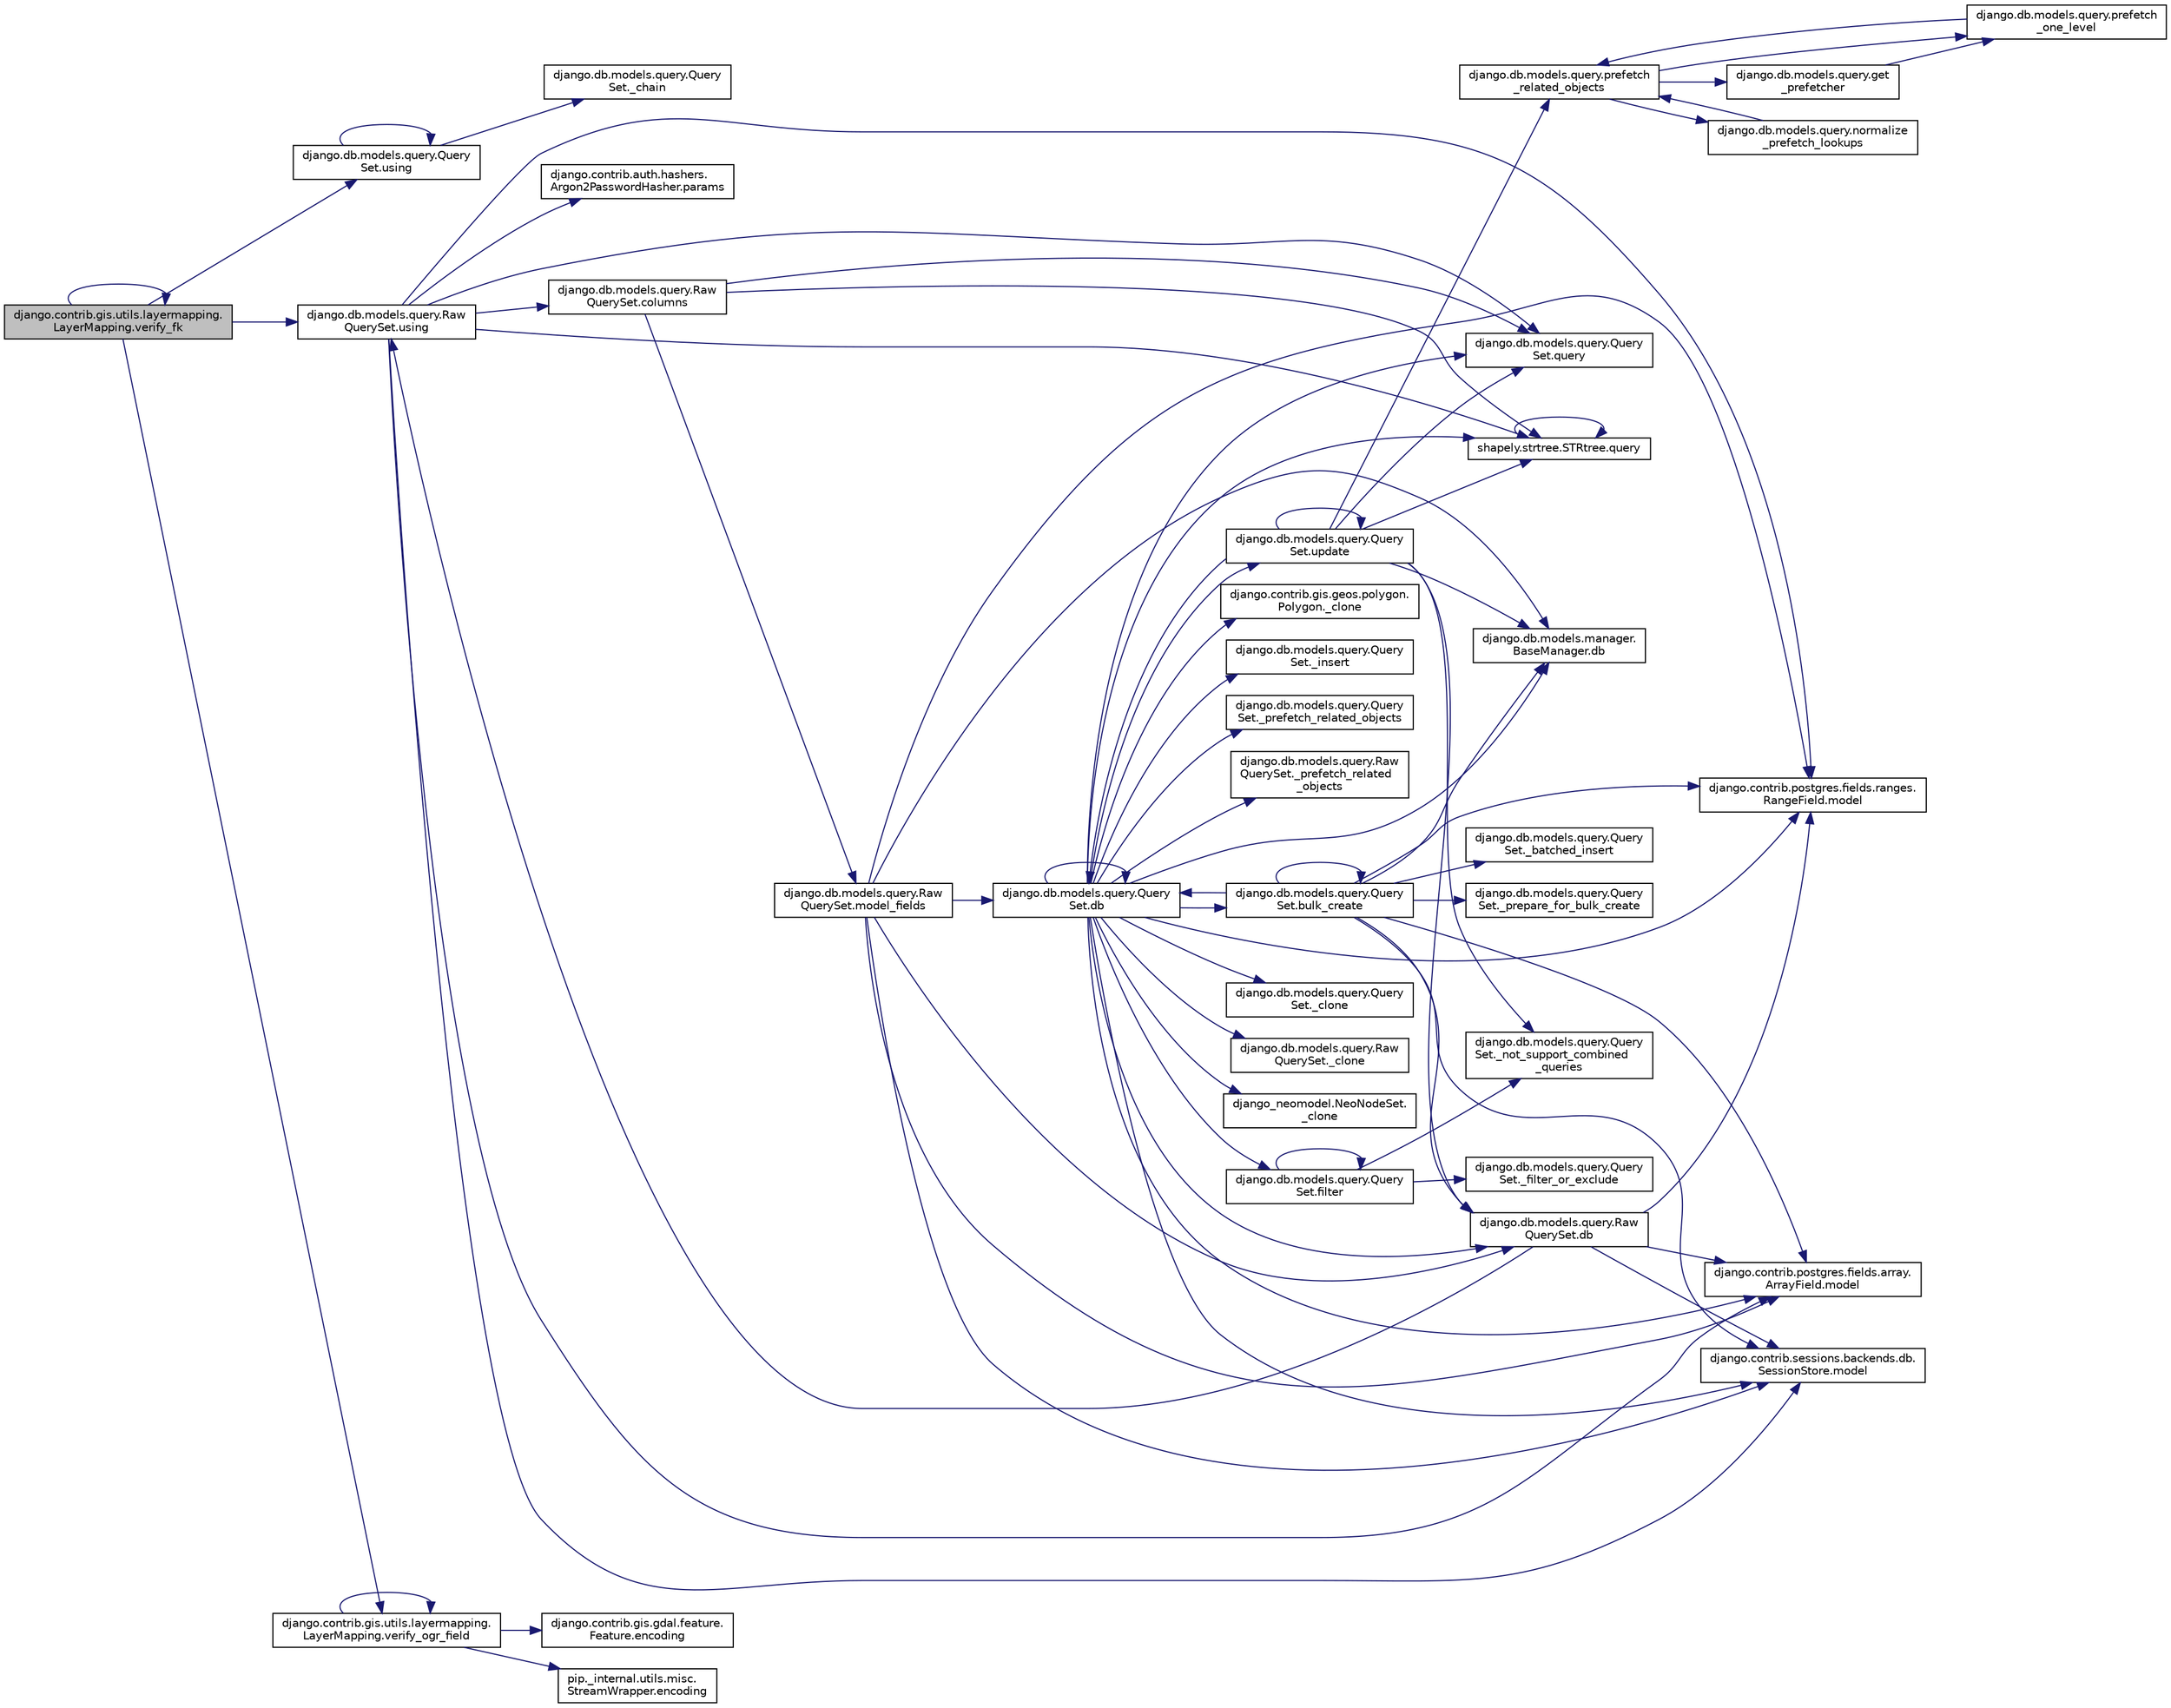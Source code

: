 digraph "django.contrib.gis.utils.layermapping.LayerMapping.verify_fk"
{
 // LATEX_PDF_SIZE
  edge [fontname="Helvetica",fontsize="10",labelfontname="Helvetica",labelfontsize="10"];
  node [fontname="Helvetica",fontsize="10",shape=record];
  rankdir="LR";
  Node1 [label="django.contrib.gis.utils.layermapping.\lLayerMapping.verify_fk",height=0.2,width=0.4,color="black", fillcolor="grey75", style="filled", fontcolor="black",tooltip=" "];
  Node1 -> Node2 [color="midnightblue",fontsize="10",style="solid",fontname="Helvetica"];
  Node2 [label="django.db.models.query.Query\lSet.using",height=0.2,width=0.4,color="black", fillcolor="white", style="filled",URL="$dd/d94/classdjango_1_1db_1_1models_1_1query_1_1_query_set.html#a3c9770d6b607ec95792def72f033b84e",tooltip=" "];
  Node2 -> Node3 [color="midnightblue",fontsize="10",style="solid",fontname="Helvetica"];
  Node3 [label="django.db.models.query.Query\lSet._chain",height=0.2,width=0.4,color="black", fillcolor="white", style="filled",URL="$dd/d94/classdjango_1_1db_1_1models_1_1query_1_1_query_set.html#a7e1b5806921e30da5ca203c9d1d4c2d5",tooltip=" "];
  Node2 -> Node2 [color="midnightblue",fontsize="10",style="solid",fontname="Helvetica"];
  Node1 -> Node4 [color="midnightblue",fontsize="10",style="solid",fontname="Helvetica"];
  Node4 [label="django.db.models.query.Raw\lQuerySet.using",height=0.2,width=0.4,color="black", fillcolor="white", style="filled",URL="$dd/d2c/classdjango_1_1db_1_1models_1_1query_1_1_raw_query_set.html#afa00103e6226cdc35f5de06b29379004",tooltip=" "];
  Node4 -> Node5 [color="midnightblue",fontsize="10",style="solid",fontname="Helvetica"];
  Node5 [label="django.db.models.query.Raw\lQuerySet.columns",height=0.2,width=0.4,color="black", fillcolor="white", style="filled",URL="$dd/d2c/classdjango_1_1db_1_1models_1_1query_1_1_raw_query_set.html#a8c630d112eb4cf03c177fefa60061ec3",tooltip=" "];
  Node5 -> Node6 [color="midnightblue",fontsize="10",style="solid",fontname="Helvetica"];
  Node6 [label="django.db.models.query.Raw\lQuerySet.model_fields",height=0.2,width=0.4,color="black", fillcolor="white", style="filled",URL="$dd/d2c/classdjango_1_1db_1_1models_1_1query_1_1_raw_query_set.html#ad16483dd2142258da490a82c56f40895",tooltip=" "];
  Node6 -> Node7 [color="midnightblue",fontsize="10",style="solid",fontname="Helvetica"];
  Node7 [label="django.db.models.manager.\lBaseManager.db",height=0.2,width=0.4,color="black", fillcolor="white", style="filled",URL="$d1/d1c/classdjango_1_1db_1_1models_1_1manager_1_1_base_manager.html#a9891c7493e786de35084e74b08c82f33",tooltip=" "];
  Node6 -> Node8 [color="midnightblue",fontsize="10",style="solid",fontname="Helvetica"];
  Node8 [label="django.db.models.query.Query\lSet.db",height=0.2,width=0.4,color="black", fillcolor="white", style="filled",URL="$dd/d94/classdjango_1_1db_1_1models_1_1query_1_1_query_set.html#a5b0de9da0ddb65ea32df950fdbbdf2c5",tooltip=" "];
  Node8 -> Node9 [color="midnightblue",fontsize="10",style="solid",fontname="Helvetica"];
  Node9 [label="django.db.models.query.Query\lSet._clone",height=0.2,width=0.4,color="black", fillcolor="white", style="filled",URL="$dd/d94/classdjango_1_1db_1_1models_1_1query_1_1_query_set.html#a1119a4a787bdcd488586c2e4142b933d",tooltip=" "];
  Node8 -> Node10 [color="midnightblue",fontsize="10",style="solid",fontname="Helvetica"];
  Node10 [label="django.db.models.query.Raw\lQuerySet._clone",height=0.2,width=0.4,color="black", fillcolor="white", style="filled",URL="$dd/d2c/classdjango_1_1db_1_1models_1_1query_1_1_raw_query_set.html#a3ef7a57554324df74f64deaee5a90b2d",tooltip=" "];
  Node8 -> Node11 [color="midnightblue",fontsize="10",style="solid",fontname="Helvetica"];
  Node11 [label="django_neomodel.NeoNodeSet.\l_clone",height=0.2,width=0.4,color="black", fillcolor="white", style="filled",URL="$d0/d61/classdjango__neomodel_1_1_neo_node_set.html#a56ae1f38bedda296e1c83267cff86cda",tooltip=" "];
  Node8 -> Node12 [color="midnightblue",fontsize="10",style="solid",fontname="Helvetica"];
  Node12 [label="django.contrib.gis.geos.polygon.\lPolygon._clone",height=0.2,width=0.4,color="black", fillcolor="white", style="filled",URL="$db/d1d/classdjango_1_1contrib_1_1gis_1_1geos_1_1polygon_1_1_polygon.html#a38395a86a6c44df2506600e6135c568f",tooltip=" "];
  Node8 -> Node13 [color="midnightblue",fontsize="10",style="solid",fontname="Helvetica"];
  Node13 [label="django.db.models.query.Query\lSet._insert",height=0.2,width=0.4,color="black", fillcolor="white", style="filled",URL="$dd/d94/classdjango_1_1db_1_1models_1_1query_1_1_query_set.html#ae4d271a8b8fedfd346d067437e1f96a4",tooltip=" "];
  Node8 -> Node14 [color="midnightblue",fontsize="10",style="solid",fontname="Helvetica"];
  Node14 [label="django.db.models.query.Query\lSet._prefetch_related_objects",height=0.2,width=0.4,color="black", fillcolor="white", style="filled",URL="$dd/d94/classdjango_1_1db_1_1models_1_1query_1_1_query_set.html#a29190d567a1cc7e39bc6dfb2352e1b33",tooltip=" "];
  Node8 -> Node15 [color="midnightblue",fontsize="10",style="solid",fontname="Helvetica"];
  Node15 [label="django.db.models.query.Raw\lQuerySet._prefetch_related\l_objects",height=0.2,width=0.4,color="black", fillcolor="white", style="filled",URL="$dd/d2c/classdjango_1_1db_1_1models_1_1query_1_1_raw_query_set.html#a609650a46c3d364771a3f0848fa30fcf",tooltip=" "];
  Node8 -> Node16 [color="midnightblue",fontsize="10",style="solid",fontname="Helvetica"];
  Node16 [label="django.db.models.query.Query\lSet.bulk_create",height=0.2,width=0.4,color="black", fillcolor="white", style="filled",URL="$dd/d94/classdjango_1_1db_1_1models_1_1query_1_1_query_set.html#a631e6dda66c73a8fe3ec4c6301f77c1e",tooltip=" "];
  Node16 -> Node17 [color="midnightblue",fontsize="10",style="solid",fontname="Helvetica"];
  Node17 [label="django.db.models.query.Query\lSet._batched_insert",height=0.2,width=0.4,color="black", fillcolor="white", style="filled",URL="$dd/d94/classdjango_1_1db_1_1models_1_1query_1_1_query_set.html#ade2a54469de6d007271c5b9f7116fbc8",tooltip=" "];
  Node16 -> Node18 [color="midnightblue",fontsize="10",style="solid",fontname="Helvetica"];
  Node18 [label="django.db.models.query.Query\lSet._prepare_for_bulk_create",height=0.2,width=0.4,color="black", fillcolor="white", style="filled",URL="$dd/d94/classdjango_1_1db_1_1models_1_1query_1_1_query_set.html#a6f9673c8f817a54dbedaea2faf1842c2",tooltip=" "];
  Node16 -> Node16 [color="midnightblue",fontsize="10",style="solid",fontname="Helvetica"];
  Node16 -> Node7 [color="midnightblue",fontsize="10",style="solid",fontname="Helvetica"];
  Node16 -> Node8 [color="midnightblue",fontsize="10",style="solid",fontname="Helvetica"];
  Node16 -> Node19 [color="midnightblue",fontsize="10",style="solid",fontname="Helvetica"];
  Node19 [label="django.db.models.query.Raw\lQuerySet.db",height=0.2,width=0.4,color="black", fillcolor="white", style="filled",URL="$dd/d2c/classdjango_1_1db_1_1models_1_1query_1_1_raw_query_set.html#af0898437076d82b1af6e9851ea85caff",tooltip=" "];
  Node19 -> Node20 [color="midnightblue",fontsize="10",style="solid",fontname="Helvetica"];
  Node20 [label="django.contrib.postgres.fields.array.\lArrayField.model",height=0.2,width=0.4,color="black", fillcolor="white", style="filled",URL="$dc/ddf/classdjango_1_1contrib_1_1postgres_1_1fields_1_1array_1_1_array_field.html#a43ec884d709f829e50c6881dc369ce94",tooltip=" "];
  Node19 -> Node21 [color="midnightblue",fontsize="10",style="solid",fontname="Helvetica"];
  Node21 [label="django.contrib.postgres.fields.ranges.\lRangeField.model",height=0.2,width=0.4,color="black", fillcolor="white", style="filled",URL="$d5/d99/classdjango_1_1contrib_1_1postgres_1_1fields_1_1ranges_1_1_range_field.html#a5f5cfd6917f141914484d606279cf20a",tooltip=" "];
  Node19 -> Node22 [color="midnightblue",fontsize="10",style="solid",fontname="Helvetica"];
  Node22 [label="django.contrib.sessions.backends.db.\lSessionStore.model",height=0.2,width=0.4,color="black", fillcolor="white", style="filled",URL="$d2/d1a/classdjango_1_1contrib_1_1sessions_1_1backends_1_1db_1_1_session_store.html#a9b2f42869f296eab5fab4dd5867285df",tooltip=" "];
  Node19 -> Node4 [color="midnightblue",fontsize="10",style="solid",fontname="Helvetica"];
  Node16 -> Node20 [color="midnightblue",fontsize="10",style="solid",fontname="Helvetica"];
  Node16 -> Node21 [color="midnightblue",fontsize="10",style="solid",fontname="Helvetica"];
  Node16 -> Node22 [color="midnightblue",fontsize="10",style="solid",fontname="Helvetica"];
  Node8 -> Node7 [color="midnightblue",fontsize="10",style="solid",fontname="Helvetica"];
  Node8 -> Node8 [color="midnightblue",fontsize="10",style="solid",fontname="Helvetica"];
  Node8 -> Node19 [color="midnightblue",fontsize="10",style="solid",fontname="Helvetica"];
  Node8 -> Node23 [color="midnightblue",fontsize="10",style="solid",fontname="Helvetica"];
  Node23 [label="django.db.models.query.Query\lSet.filter",height=0.2,width=0.4,color="black", fillcolor="white", style="filled",URL="$dd/d94/classdjango_1_1db_1_1models_1_1query_1_1_query_set.html#a37963e0b25b04aa93ac1e0e68acd68e7",tooltip=" "];
  Node23 -> Node24 [color="midnightblue",fontsize="10",style="solid",fontname="Helvetica"];
  Node24 [label="django.db.models.query.Query\lSet._filter_or_exclude",height=0.2,width=0.4,color="black", fillcolor="white", style="filled",URL="$dd/d94/classdjango_1_1db_1_1models_1_1query_1_1_query_set.html#a5c73d2ae9b6d3c1f032d479654459b1f",tooltip=" "];
  Node23 -> Node25 [color="midnightblue",fontsize="10",style="solid",fontname="Helvetica"];
  Node25 [label="django.db.models.query.Query\lSet._not_support_combined\l_queries",height=0.2,width=0.4,color="black", fillcolor="white", style="filled",URL="$dd/d94/classdjango_1_1db_1_1models_1_1query_1_1_query_set.html#a861c2ecefc16eb29d7ad4e326ac03fe3",tooltip=" "];
  Node23 -> Node23 [color="midnightblue",fontsize="10",style="solid",fontname="Helvetica"];
  Node8 -> Node20 [color="midnightblue",fontsize="10",style="solid",fontname="Helvetica"];
  Node8 -> Node21 [color="midnightblue",fontsize="10",style="solid",fontname="Helvetica"];
  Node8 -> Node22 [color="midnightblue",fontsize="10",style="solid",fontname="Helvetica"];
  Node8 -> Node26 [color="midnightblue",fontsize="10",style="solid",fontname="Helvetica"];
  Node26 [label="django.db.models.query.Query\lSet.query",height=0.2,width=0.4,color="black", fillcolor="white", style="filled",URL="$dd/d94/classdjango_1_1db_1_1models_1_1query_1_1_query_set.html#a122ab2492eab3285ee368fba53d18a13",tooltip=" "];
  Node8 -> Node27 [color="midnightblue",fontsize="10",style="solid",fontname="Helvetica"];
  Node27 [label="shapely.strtree.STRtree.query",height=0.2,width=0.4,color="black", fillcolor="white", style="filled",URL="$de/dd0/classshapely_1_1strtree_1_1_s_t_rtree.html#a36091f1859b35aa145800837553ec921",tooltip=" "];
  Node27 -> Node27 [color="midnightblue",fontsize="10",style="solid",fontname="Helvetica"];
  Node8 -> Node28 [color="midnightblue",fontsize="10",style="solid",fontname="Helvetica"];
  Node28 [label="django.db.models.query.Query\lSet.update",height=0.2,width=0.4,color="black", fillcolor="white", style="filled",URL="$dd/d94/classdjango_1_1db_1_1models_1_1query_1_1_query_set.html#a9a5da2b86b026694eb80eb4529689843",tooltip=" "];
  Node28 -> Node25 [color="midnightblue",fontsize="10",style="solid",fontname="Helvetica"];
  Node28 -> Node7 [color="midnightblue",fontsize="10",style="solid",fontname="Helvetica"];
  Node28 -> Node8 [color="midnightblue",fontsize="10",style="solid",fontname="Helvetica"];
  Node28 -> Node19 [color="midnightblue",fontsize="10",style="solid",fontname="Helvetica"];
  Node28 -> Node29 [color="midnightblue",fontsize="10",style="solid",fontname="Helvetica"];
  Node29 [label="django.db.models.query.prefetch\l_related_objects",height=0.2,width=0.4,color="black", fillcolor="white", style="filled",URL="$de/dc6/namespacedjango_1_1db_1_1models_1_1query.html#a2669eb06c4cc9652fd20fbd8522c12cc",tooltip=" "];
  Node29 -> Node30 [color="midnightblue",fontsize="10",style="solid",fontname="Helvetica"];
  Node30 [label="django.db.models.query.get\l_prefetcher",height=0.2,width=0.4,color="black", fillcolor="white", style="filled",URL="$de/dc6/namespacedjango_1_1db_1_1models_1_1query.html#ad55affecf3e8554a0d34164f8cdb70fa",tooltip=" "];
  Node30 -> Node31 [color="midnightblue",fontsize="10",style="solid",fontname="Helvetica"];
  Node31 [label="django.db.models.query.prefetch\l_one_level",height=0.2,width=0.4,color="black", fillcolor="white", style="filled",URL="$de/dc6/namespacedjango_1_1db_1_1models_1_1query.html#a15fe9400adc265d2aeb133ba8f4299c7",tooltip=" "];
  Node31 -> Node29 [color="midnightblue",fontsize="10",style="solid",fontname="Helvetica"];
  Node29 -> Node32 [color="midnightblue",fontsize="10",style="solid",fontname="Helvetica"];
  Node32 [label="django.db.models.query.normalize\l_prefetch_lookups",height=0.2,width=0.4,color="black", fillcolor="white", style="filled",URL="$de/dc6/namespacedjango_1_1db_1_1models_1_1query.html#ae997cc324c7d13d4d5225d245a5591cc",tooltip=" "];
  Node32 -> Node29 [color="midnightblue",fontsize="10",style="solid",fontname="Helvetica"];
  Node29 -> Node31 [color="midnightblue",fontsize="10",style="solid",fontname="Helvetica"];
  Node28 -> Node26 [color="midnightblue",fontsize="10",style="solid",fontname="Helvetica"];
  Node28 -> Node27 [color="midnightblue",fontsize="10",style="solid",fontname="Helvetica"];
  Node28 -> Node28 [color="midnightblue",fontsize="10",style="solid",fontname="Helvetica"];
  Node6 -> Node19 [color="midnightblue",fontsize="10",style="solid",fontname="Helvetica"];
  Node6 -> Node20 [color="midnightblue",fontsize="10",style="solid",fontname="Helvetica"];
  Node6 -> Node21 [color="midnightblue",fontsize="10",style="solid",fontname="Helvetica"];
  Node6 -> Node22 [color="midnightblue",fontsize="10",style="solid",fontname="Helvetica"];
  Node5 -> Node26 [color="midnightblue",fontsize="10",style="solid",fontname="Helvetica"];
  Node5 -> Node27 [color="midnightblue",fontsize="10",style="solid",fontname="Helvetica"];
  Node4 -> Node20 [color="midnightblue",fontsize="10",style="solid",fontname="Helvetica"];
  Node4 -> Node21 [color="midnightblue",fontsize="10",style="solid",fontname="Helvetica"];
  Node4 -> Node22 [color="midnightblue",fontsize="10",style="solid",fontname="Helvetica"];
  Node4 -> Node33 [color="midnightblue",fontsize="10",style="solid",fontname="Helvetica"];
  Node33 [label="django.contrib.auth.hashers.\lArgon2PasswordHasher.params",height=0.2,width=0.4,color="black", fillcolor="white", style="filled",URL="$d9/d60/classdjango_1_1contrib_1_1auth_1_1hashers_1_1_argon2_password_hasher.html#a686aba10c20efe71047034d701174c1c",tooltip=" "];
  Node4 -> Node26 [color="midnightblue",fontsize="10",style="solid",fontname="Helvetica"];
  Node4 -> Node27 [color="midnightblue",fontsize="10",style="solid",fontname="Helvetica"];
  Node1 -> Node1 [color="midnightblue",fontsize="10",style="solid",fontname="Helvetica"];
  Node1 -> Node34 [color="midnightblue",fontsize="10",style="solid",fontname="Helvetica"];
  Node34 [label="django.contrib.gis.utils.layermapping.\lLayerMapping.verify_ogr_field",height=0.2,width=0.4,color="black", fillcolor="white", style="filled",URL="$d5/d90/classdjango_1_1contrib_1_1gis_1_1utils_1_1layermapping_1_1_layer_mapping.html#a99de49f833d735fb47ed64713c800517",tooltip=" "];
  Node34 -> Node35 [color="midnightblue",fontsize="10",style="solid",fontname="Helvetica"];
  Node35 [label="django.contrib.gis.gdal.feature.\lFeature.encoding",height=0.2,width=0.4,color="black", fillcolor="white", style="filled",URL="$db/d34/classdjango_1_1contrib_1_1gis_1_1gdal_1_1feature_1_1_feature.html#ad4eed8c25ca7f7ea25c54147e5bfb047",tooltip=" "];
  Node34 -> Node36 [color="midnightblue",fontsize="10",style="solid",fontname="Helvetica"];
  Node36 [label="pip._internal.utils.misc.\lStreamWrapper.encoding",height=0.2,width=0.4,color="black", fillcolor="white", style="filled",URL="$da/d7e/classpip_1_1__internal_1_1utils_1_1misc_1_1_stream_wrapper.html#abd72847a018a5b210883a79e389ab598",tooltip=" "];
  Node34 -> Node34 [color="midnightblue",fontsize="10",style="solid",fontname="Helvetica"];
}
